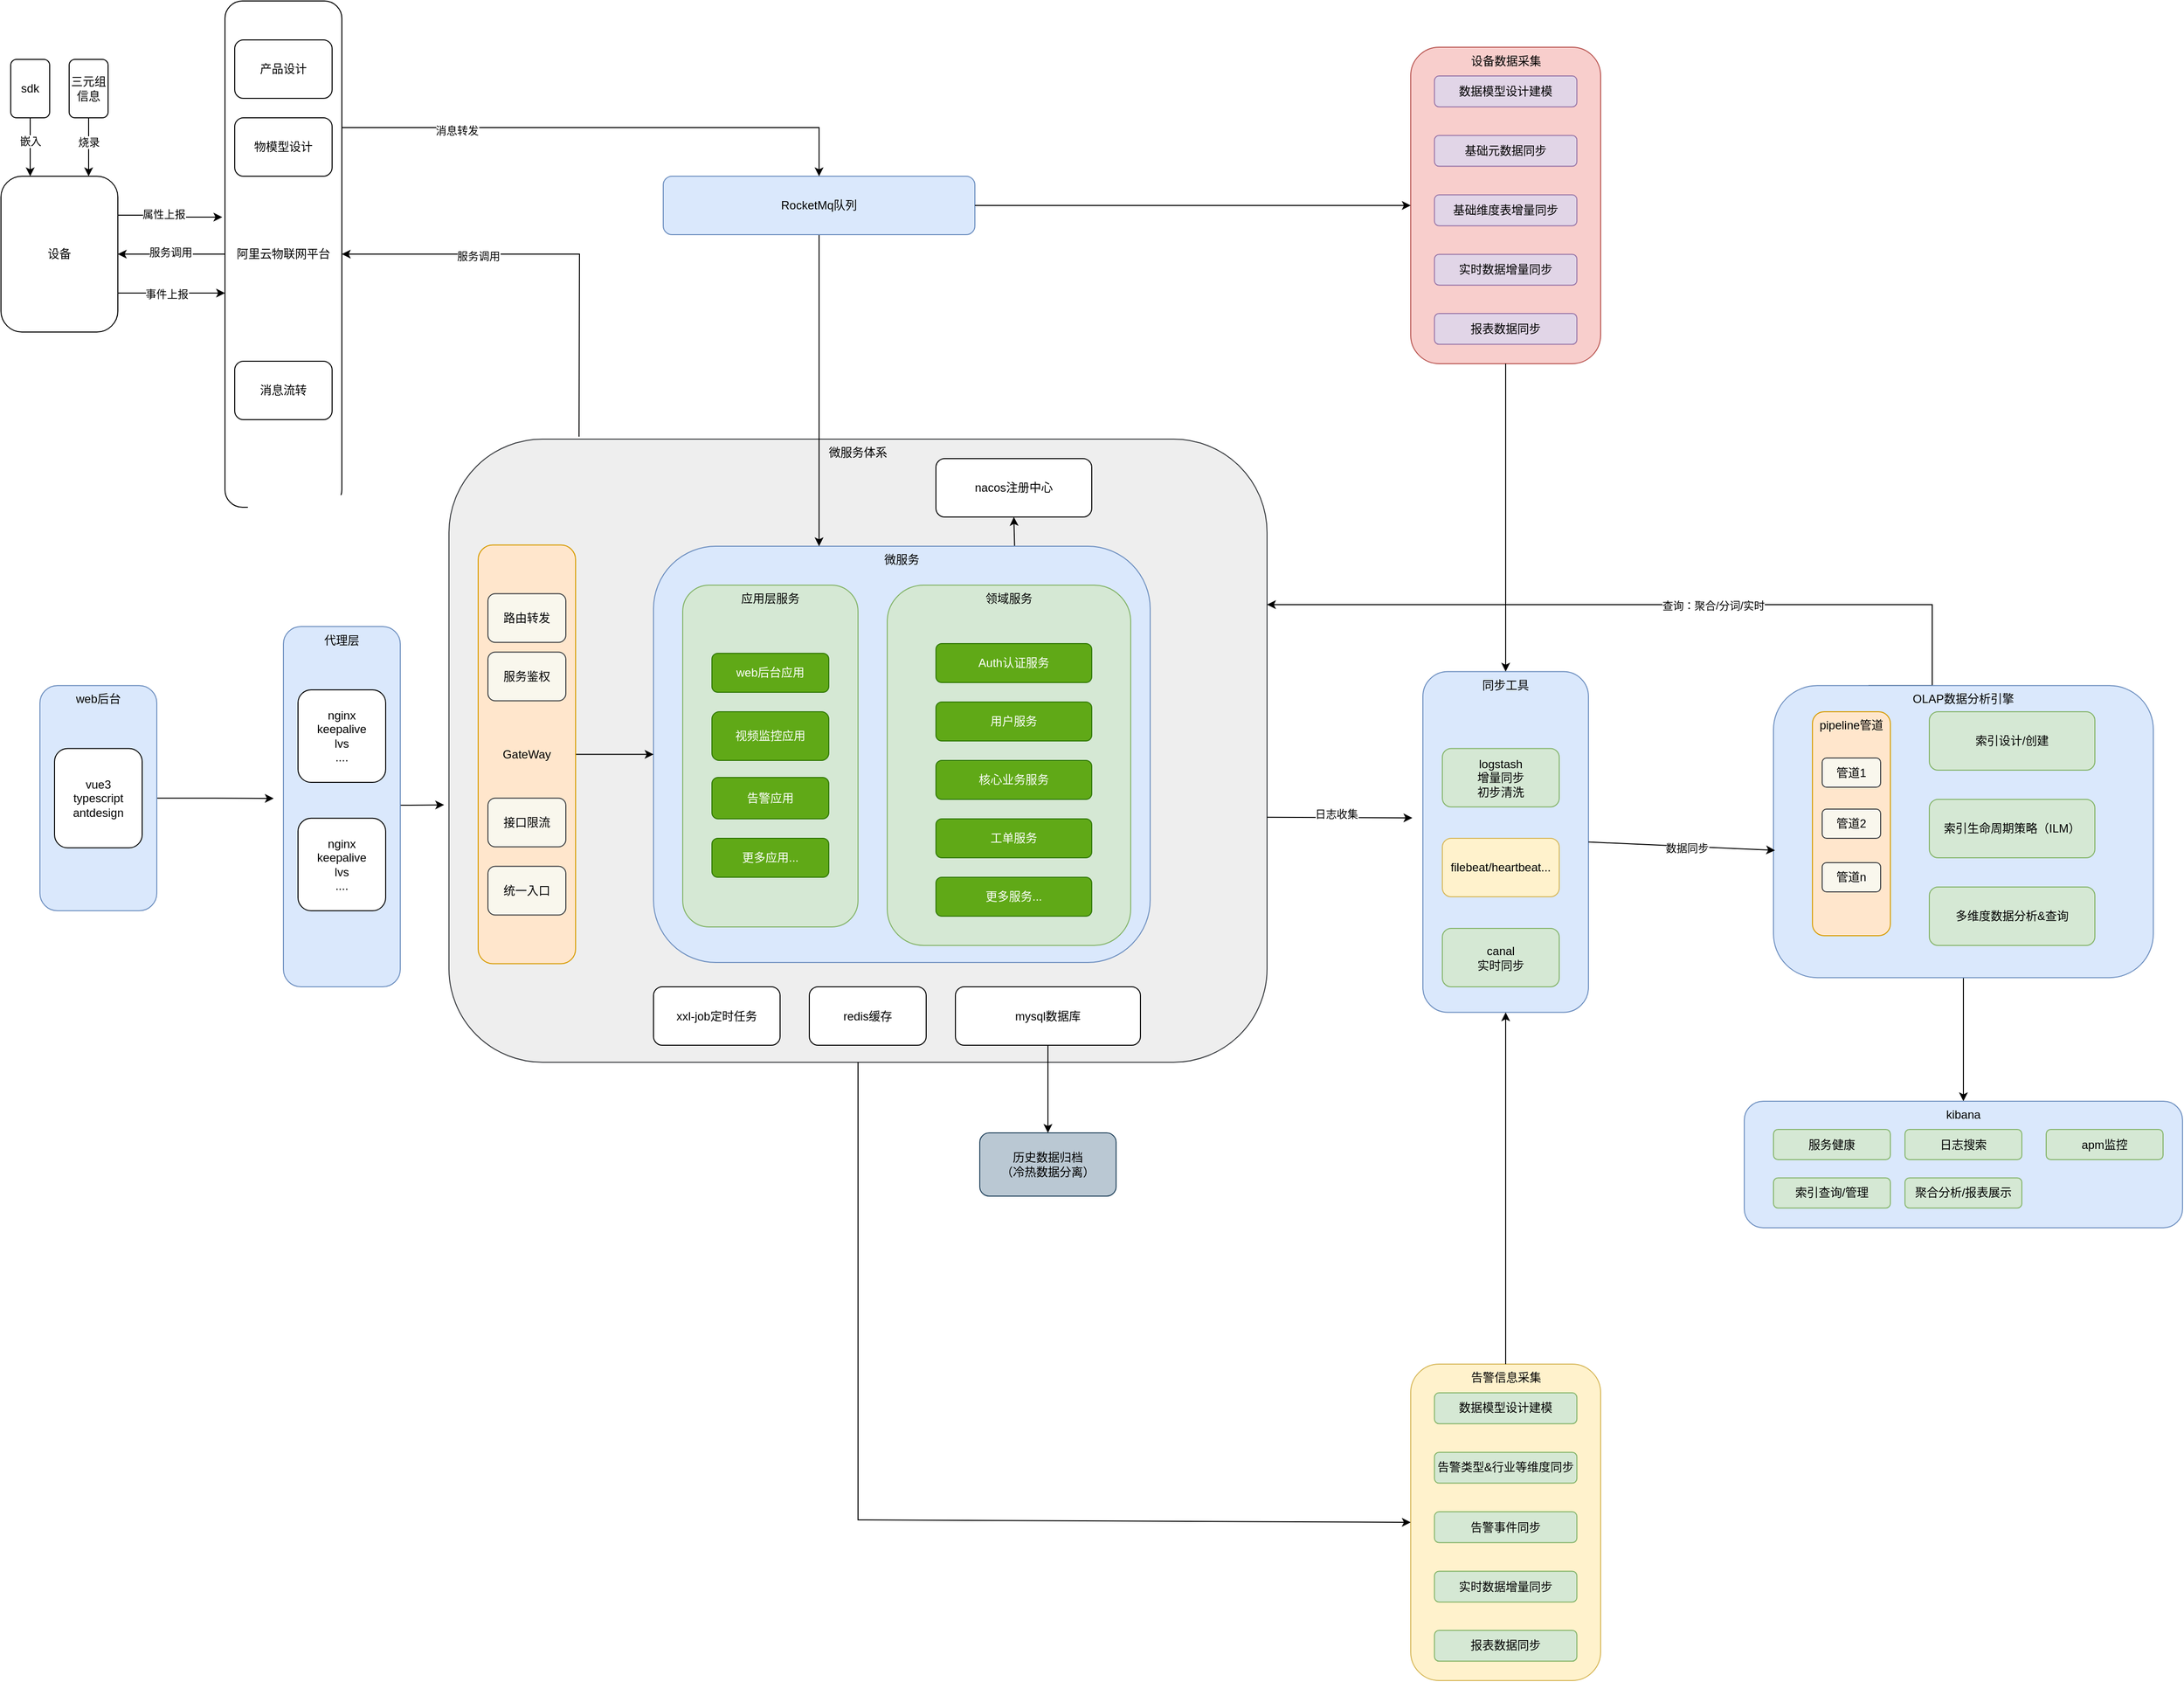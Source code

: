 <mxfile version="21.6.8" type="github">
  <diagram name="Page-1" id="c7558073-3199-34d8-9f00-42111426c3f3">
    <mxGraphModel dx="1695" dy="1152" grid="1" gridSize="10" guides="1" tooltips="1" connect="1" arrows="1" fold="1" page="1" pageScale="1" pageWidth="3300" pageHeight="4681" background="none" math="0" shadow="0">
      <root>
        <mxCell id="0" />
        <mxCell id="1" parent="0" />
        <mxCell id="nIkuu3i8_g6gluYLM6Xp-17" value="微服务体系" style="rounded=1;whiteSpace=wrap;html=1;verticalAlign=top;strokeColor=#36393d;fillColor=#eeeeee;" parent="1" vertex="1">
          <mxGeometry x="570" y="590" width="840" height="640" as="geometry" />
        </mxCell>
        <mxCell id="nIkuu3i8_g6gluYLM6Xp-61" style="edgeStyle=orthogonalEdgeStyle;rounded=0;orthogonalLoop=1;jettySize=auto;html=1;exitX=0.727;exitY=-0.001;exitDx=0;exitDy=0;entryX=0.5;entryY=1;entryDx=0;entryDy=0;exitPerimeter=0;" parent="1" source="nIkuu3i8_g6gluYLM6Xp-26" target="nIkuu3i8_g6gluYLM6Xp-41" edge="1">
          <mxGeometry relative="1" as="geometry" />
        </mxCell>
        <mxCell id="nIkuu3i8_g6gluYLM6Xp-26" value="微服务" style="rounded=1;whiteSpace=wrap;html=1;verticalAlign=top;fillColor=#dae8fc;strokeColor=#6c8ebf;" parent="1" vertex="1">
          <mxGeometry x="780" y="700" width="510" height="427.5" as="geometry" />
        </mxCell>
        <mxCell id="nIkuu3i8_g6gluYLM6Xp-48" value="应用层服务" style="rounded=1;whiteSpace=wrap;html=1;verticalAlign=top;fillColor=#d5e8d4;strokeColor=#82b366;" parent="1" vertex="1">
          <mxGeometry x="810" y="740" width="180" height="351" as="geometry" />
        </mxCell>
        <mxCell id="nIkuu3i8_g6gluYLM6Xp-7" value="" style="group" parent="1" vertex="1" connectable="0">
          <mxGeometry x="110" y="200" width="120" height="280" as="geometry" />
        </mxCell>
        <mxCell id="vdXKAvh1aOVkFz7ZYXt5-96" value="设备" style="rounded=1;whiteSpace=wrap;html=1;movable=1;resizable=1;rotatable=1;deletable=1;editable=1;locked=0;connectable=1;arcSize=18;" parent="nIkuu3i8_g6gluYLM6Xp-7" vertex="1">
          <mxGeometry y="120" width="120" height="160" as="geometry" />
        </mxCell>
        <mxCell id="nIkuu3i8_g6gluYLM6Xp-3" style="edgeStyle=orthogonalEdgeStyle;rounded=0;orthogonalLoop=1;jettySize=auto;html=1;entryX=0.25;entryY=0;entryDx=0;entryDy=0;movable=1;resizable=1;rotatable=1;deletable=1;editable=1;locked=0;connectable=1;" parent="nIkuu3i8_g6gluYLM6Xp-7" source="2Zfbnfu7nBUBt8mCRP6m-1" target="vdXKAvh1aOVkFz7ZYXt5-96" edge="1">
          <mxGeometry relative="1" as="geometry" />
        </mxCell>
        <mxCell id="nIkuu3i8_g6gluYLM6Xp-5" value="嵌入" style="edgeLabel;html=1;align=center;verticalAlign=middle;resizable=1;points=[];movable=1;rotatable=1;deletable=1;editable=1;locked=0;connectable=1;" parent="nIkuu3i8_g6gluYLM6Xp-3" vertex="1" connectable="0">
          <mxGeometry x="-0.207" relative="1" as="geometry">
            <mxPoint as="offset" />
          </mxGeometry>
        </mxCell>
        <mxCell id="2Zfbnfu7nBUBt8mCRP6m-1" value="sdk" style="rounded=1;whiteSpace=wrap;html=1;movable=1;resizable=1;rotatable=1;deletable=1;editable=1;locked=0;connectable=1;" parent="nIkuu3i8_g6gluYLM6Xp-7" vertex="1">
          <mxGeometry x="10" width="40" height="60" as="geometry" />
        </mxCell>
        <mxCell id="nIkuu3i8_g6gluYLM6Xp-4" style="edgeStyle=orthogonalEdgeStyle;rounded=0;orthogonalLoop=1;jettySize=auto;html=1;entryX=0.75;entryY=0;entryDx=0;entryDy=0;movable=1;resizable=1;rotatable=1;deletable=1;editable=1;locked=0;connectable=1;" parent="nIkuu3i8_g6gluYLM6Xp-7" source="nIkuu3i8_g6gluYLM6Xp-1" target="vdXKAvh1aOVkFz7ZYXt5-96" edge="1">
          <mxGeometry relative="1" as="geometry" />
        </mxCell>
        <mxCell id="nIkuu3i8_g6gluYLM6Xp-6" value="烧录" style="edgeLabel;html=1;align=center;verticalAlign=middle;resizable=1;points=[];movable=1;rotatable=1;deletable=1;editable=1;locked=0;connectable=1;" parent="nIkuu3i8_g6gluYLM6Xp-4" vertex="1" connectable="0">
          <mxGeometry x="-0.173" relative="1" as="geometry">
            <mxPoint as="offset" />
          </mxGeometry>
        </mxCell>
        <mxCell id="nIkuu3i8_g6gluYLM6Xp-1" value="三元组信息" style="rounded=1;whiteSpace=wrap;html=1;movable=1;resizable=1;rotatable=1;deletable=1;editable=1;locked=0;connectable=1;" parent="nIkuu3i8_g6gluYLM6Xp-7" vertex="1">
          <mxGeometry x="70" width="40" height="60" as="geometry" />
        </mxCell>
        <mxCell id="nIkuu3i8_g6gluYLM6Xp-18" value="" style="group" parent="1" vertex="1" connectable="0">
          <mxGeometry x="340" y="140" width="120" height="520" as="geometry" />
        </mxCell>
        <mxCell id="4FwgO40YUNbc2sKR7NgQ-1" value="阿里云物联网平台" style="rounded=1;whiteSpace=wrap;html=1;" parent="nIkuu3i8_g6gluYLM6Xp-18" vertex="1">
          <mxGeometry width="120" height="520" as="geometry" />
        </mxCell>
        <mxCell id="nIkuu3i8_g6gluYLM6Xp-8" value="产品设计" style="rounded=1;whiteSpace=wrap;html=1;" parent="nIkuu3i8_g6gluYLM6Xp-18" vertex="1">
          <mxGeometry x="10" y="40" width="100" height="60" as="geometry" />
        </mxCell>
        <mxCell id="nIkuu3i8_g6gluYLM6Xp-9" value="物模型设计" style="rounded=1;whiteSpace=wrap;html=1;" parent="nIkuu3i8_g6gluYLM6Xp-18" vertex="1">
          <mxGeometry x="10" y="120" width="100" height="60" as="geometry" />
        </mxCell>
        <mxCell id="nIkuu3i8_g6gluYLM6Xp-10" value="消息流转" style="rounded=1;whiteSpace=wrap;html=1;" parent="nIkuu3i8_g6gluYLM6Xp-18" vertex="1">
          <mxGeometry x="10" y="370" width="100" height="60" as="geometry" />
        </mxCell>
        <mxCell id="nIkuu3i8_g6gluYLM6Xp-64" style="edgeStyle=orthogonalEdgeStyle;rounded=0;orthogonalLoop=1;jettySize=auto;html=1;entryX=-0.006;entryY=0.587;entryDx=0;entryDy=0;entryPerimeter=0;" parent="1" source="nIkuu3i8_g6gluYLM6Xp-25" target="nIkuu3i8_g6gluYLM6Xp-17" edge="1">
          <mxGeometry relative="1" as="geometry">
            <Array as="points">
              <mxPoint x="530" y="966" />
              <mxPoint x="530" y="966" />
            </Array>
          </mxGeometry>
        </mxCell>
        <mxCell id="nIkuu3i8_g6gluYLM6Xp-25" value="代理层" style="rounded=1;whiteSpace=wrap;html=1;fillColor=#dae8fc;strokeColor=#6c8ebf;verticalAlign=top;" parent="1" vertex="1">
          <mxGeometry x="400" y="782.5" width="120" height="370" as="geometry" />
        </mxCell>
        <mxCell id="nIkuu3i8_g6gluYLM6Xp-60" style="edgeStyle=orthogonalEdgeStyle;rounded=0;orthogonalLoop=1;jettySize=auto;html=1;" parent="1" source="nIkuu3i8_g6gluYLM6Xp-34" edge="1">
          <mxGeometry relative="1" as="geometry">
            <mxPoint x="950" y="700" as="targetPoint" />
          </mxGeometry>
        </mxCell>
        <mxCell id="nIkuu3i8_g6gluYLM6Xp-34" value="RocketMq队列" style="rounded=1;whiteSpace=wrap;html=1;fillColor=#dae8fc;strokeColor=#6c8ebf;points=[[0,0,0,0,0],[0,0.25,0,0,0],[0,0.5,0,0,0],[0,0.75,0,0,0],[0,1,0,0,0],[0.25,0,0,0,0],[0.25,1,0,0,0],[0.5,0,0,0,0],[0.5,1,0,0,0],[0.75,0,0,0,0],[0.75,1,0,0,0],[1,0,0,0,0],[1,0.25,0,0,0],[1,0.5,0,0,0],[1,0.75,0,0,0],[1,1,0,0,0]];" parent="1" vertex="1">
          <mxGeometry x="790" y="320" width="320" height="60" as="geometry" />
        </mxCell>
        <mxCell id="nIkuu3i8_g6gluYLM6Xp-35" value="redis缓存" style="rounded=1;whiteSpace=wrap;html=1;" parent="1" vertex="1">
          <mxGeometry x="940" y="1152.5" width="120" height="60" as="geometry" />
        </mxCell>
        <mxCell id="nIkuu3i8_g6gluYLM6Xp-36" value="mysql数据库" style="rounded=1;whiteSpace=wrap;html=1;" parent="1" vertex="1">
          <mxGeometry x="1090" y="1152.5" width="190" height="60" as="geometry" />
        </mxCell>
        <mxCell id="nIkuu3i8_g6gluYLM6Xp-38" style="edgeStyle=orthogonalEdgeStyle;rounded=0;orthogonalLoop=1;jettySize=auto;html=1;exitX=1;exitY=0.75;exitDx=0;exitDy=0;" parent="1" source="vdXKAvh1aOVkFz7ZYXt5-96" edge="1">
          <mxGeometry relative="1" as="geometry">
            <mxPoint x="340" y="440" as="targetPoint" />
          </mxGeometry>
        </mxCell>
        <mxCell id="nIkuu3i8_g6gluYLM6Xp-39" value="事件上报" style="edgeLabel;html=1;align=center;verticalAlign=middle;resizable=0;points=[];" parent="nIkuu3i8_g6gluYLM6Xp-38" vertex="1" connectable="0">
          <mxGeometry x="0.149" relative="1" as="geometry">
            <mxPoint x="-13" as="offset" />
          </mxGeometry>
        </mxCell>
        <mxCell id="nIkuu3i8_g6gluYLM6Xp-40" value="xxl-job定时任务" style="rounded=1;whiteSpace=wrap;html=1;" parent="1" vertex="1">
          <mxGeometry x="780" y="1152.5" width="130" height="60" as="geometry" />
        </mxCell>
        <mxCell id="nIkuu3i8_g6gluYLM6Xp-41" value="nacos注册中心" style="rounded=1;whiteSpace=wrap;html=1;" parent="1" vertex="1">
          <mxGeometry x="1070" y="610" width="160" height="60" as="geometry" />
        </mxCell>
        <mxCell id="nIkuu3i8_g6gluYLM6Xp-42" value="web后台应用" style="rounded=1;whiteSpace=wrap;html=1;fillColor=#60a917;fontColor=#ffffff;strokeColor=#2D7600;" parent="1" vertex="1">
          <mxGeometry x="840" y="810" width="120" height="40" as="geometry" />
        </mxCell>
        <mxCell id="nIkuu3i8_g6gluYLM6Xp-43" value="视频监控应用" style="rounded=1;whiteSpace=wrap;html=1;fillColor=#60a917;fontColor=#ffffff;strokeColor=#2D7600;" parent="1" vertex="1">
          <mxGeometry x="840" y="870" width="120" height="50" as="geometry" />
        </mxCell>
        <mxCell id="nIkuu3i8_g6gluYLM6Xp-44" value="告警应用" style="rounded=1;whiteSpace=wrap;html=1;fillColor=#60a917;fontColor=#ffffff;strokeColor=#2D7600;" parent="1" vertex="1">
          <mxGeometry x="840" y="937.5" width="120" height="42.5" as="geometry" />
        </mxCell>
        <mxCell id="nIkuu3i8_g6gluYLM6Xp-45" value="更多应用..." style="rounded=1;whiteSpace=wrap;html=1;fillColor=#60a917;fontColor=#ffffff;strokeColor=#2D7600;" parent="1" vertex="1">
          <mxGeometry x="840" y="1000" width="120" height="40" as="geometry" />
        </mxCell>
        <mxCell id="nIkuu3i8_g6gluYLM6Xp-51" style="edgeStyle=orthogonalEdgeStyle;rounded=0;orthogonalLoop=1;jettySize=auto;html=1;" parent="1" source="nIkuu3i8_g6gluYLM6Xp-19" target="nIkuu3i8_g6gluYLM6Xp-26" edge="1">
          <mxGeometry relative="1" as="geometry" />
        </mxCell>
        <mxCell id="nIkuu3i8_g6gluYLM6Xp-52" value="" style="group" parent="1" vertex="1" connectable="0">
          <mxGeometry x="600" y="698.75" width="100" height="430" as="geometry" />
        </mxCell>
        <mxCell id="nIkuu3i8_g6gluYLM6Xp-19" value="GateWay" style="rounded=1;whiteSpace=wrap;html=1;fillColor=#ffe6cc;strokeColor=#d79b00;" parent="nIkuu3i8_g6gluYLM6Xp-52" vertex="1">
          <mxGeometry width="100" height="430" as="geometry" />
        </mxCell>
        <mxCell id="nIkuu3i8_g6gluYLM6Xp-20" value="路由转发" style="rounded=1;whiteSpace=wrap;html=1;fillColor=#f9f7ed;strokeColor=#36393d;" parent="nIkuu3i8_g6gluYLM6Xp-52" vertex="1">
          <mxGeometry x="10" y="50" width="80" height="50" as="geometry" />
        </mxCell>
        <mxCell id="nIkuu3i8_g6gluYLM6Xp-21" value="服务鉴权" style="rounded=1;whiteSpace=wrap;html=1;fillColor=#f9f7ed;strokeColor=#36393d;" parent="nIkuu3i8_g6gluYLM6Xp-52" vertex="1">
          <mxGeometry x="10" y="110" width="80" height="50" as="geometry" />
        </mxCell>
        <mxCell id="nIkuu3i8_g6gluYLM6Xp-22" value="接口限流" style="rounded=1;whiteSpace=wrap;html=1;fillColor=#f9f7ed;strokeColor=#36393d;" parent="nIkuu3i8_g6gluYLM6Xp-52" vertex="1">
          <mxGeometry x="10" y="260" width="80" height="50" as="geometry" />
        </mxCell>
        <mxCell id="nIkuu3i8_g6gluYLM6Xp-23" value="统一入口" style="rounded=1;whiteSpace=wrap;html=1;fillColor=#f9f7ed;strokeColor=#36393d;" parent="nIkuu3i8_g6gluYLM6Xp-52" vertex="1">
          <mxGeometry x="10" y="330" width="80" height="50" as="geometry" />
        </mxCell>
        <mxCell id="nIkuu3i8_g6gluYLM6Xp-53" value="" style="group" parent="1" vertex="1" connectable="0">
          <mxGeometry x="1020" y="740" width="250" height="370" as="geometry" />
        </mxCell>
        <mxCell id="nIkuu3i8_g6gluYLM6Xp-46" value="领域服务" style="rounded=1;whiteSpace=wrap;html=1;verticalAlign=top;fillColor=#d5e8d4;strokeColor=#82b366;" parent="nIkuu3i8_g6gluYLM6Xp-53" vertex="1">
          <mxGeometry width="250" height="370" as="geometry" />
        </mxCell>
        <mxCell id="nIkuu3i8_g6gluYLM6Xp-27" value="Auth认证服务" style="rounded=1;whiteSpace=wrap;html=1;fillColor=#60a917;fontColor=#ffffff;strokeColor=#2D7600;" parent="nIkuu3i8_g6gluYLM6Xp-53" vertex="1">
          <mxGeometry x="50" y="60" width="160" height="40" as="geometry" />
        </mxCell>
        <mxCell id="nIkuu3i8_g6gluYLM6Xp-28" value="用户服务" style="rounded=1;whiteSpace=wrap;html=1;fillColor=#60a917;fontColor=#ffffff;strokeColor=#2D7600;" parent="nIkuu3i8_g6gluYLM6Xp-53" vertex="1">
          <mxGeometry x="50" y="120" width="160" height="40" as="geometry" />
        </mxCell>
        <mxCell id="nIkuu3i8_g6gluYLM6Xp-29" value="核心业务服务" style="rounded=1;whiteSpace=wrap;html=1;fillColor=#60a917;fontColor=#ffffff;strokeColor=#2D7600;" parent="nIkuu3i8_g6gluYLM6Xp-53" vertex="1">
          <mxGeometry x="50" y="180" width="160" height="40" as="geometry" />
        </mxCell>
        <mxCell id="nIkuu3i8_g6gluYLM6Xp-30" value="工单服务" style="rounded=1;whiteSpace=wrap;html=1;fillColor=#60a917;fontColor=#ffffff;strokeColor=#2D7600;" parent="nIkuu3i8_g6gluYLM6Xp-53" vertex="1">
          <mxGeometry x="50" y="240" width="160" height="40" as="geometry" />
        </mxCell>
        <mxCell id="nIkuu3i8_g6gluYLM6Xp-33" value="更多服务..." style="rounded=1;whiteSpace=wrap;html=1;fillColor=#60a917;fontColor=#ffffff;strokeColor=#2D7600;" parent="nIkuu3i8_g6gluYLM6Xp-53" vertex="1">
          <mxGeometry x="50" y="300" width="160" height="40" as="geometry" />
        </mxCell>
        <mxCell id="nIkuu3i8_g6gluYLM6Xp-31" style="edgeStyle=orthogonalEdgeStyle;rounded=0;orthogonalLoop=1;jettySize=auto;html=1;exitX=0.5;exitY=1;exitDx=0;exitDy=0;" parent="nIkuu3i8_g6gluYLM6Xp-53" source="nIkuu3i8_g6gluYLM6Xp-30" target="nIkuu3i8_g6gluYLM6Xp-30" edge="1">
          <mxGeometry relative="1" as="geometry" />
        </mxCell>
        <mxCell id="nIkuu3i8_g6gluYLM6Xp-54" style="edgeStyle=orthogonalEdgeStyle;rounded=0;orthogonalLoop=1;jettySize=auto;html=1;exitX=1;exitY=0.25;exitDx=0;exitDy=0;entryX=-0.023;entryY=0.427;entryDx=0;entryDy=0;entryPerimeter=0;" parent="1" source="vdXKAvh1aOVkFz7ZYXt5-96" target="4FwgO40YUNbc2sKR7NgQ-1" edge="1">
          <mxGeometry relative="1" as="geometry" />
        </mxCell>
        <mxCell id="nIkuu3i8_g6gluYLM6Xp-55" value="属性上报" style="edgeLabel;html=1;align=center;verticalAlign=middle;resizable=0;points=[];" parent="nIkuu3i8_g6gluYLM6Xp-54" vertex="1" connectable="0">
          <mxGeometry x="-0.146" y="1" relative="1" as="geometry">
            <mxPoint as="offset" />
          </mxGeometry>
        </mxCell>
        <mxCell id="nIkuu3i8_g6gluYLM6Xp-56" style="edgeStyle=orthogonalEdgeStyle;rounded=0;orthogonalLoop=1;jettySize=auto;html=1;entryX=1;entryY=0.5;entryDx=0;entryDy=0;" parent="1" source="4FwgO40YUNbc2sKR7NgQ-1" target="vdXKAvh1aOVkFz7ZYXt5-96" edge="1">
          <mxGeometry relative="1" as="geometry">
            <mxPoint x="240" y="400" as="targetPoint" />
          </mxGeometry>
        </mxCell>
        <mxCell id="nIkuu3i8_g6gluYLM6Xp-57" value="服务调用" style="edgeLabel;html=1;align=center;verticalAlign=middle;resizable=0;points=[];" parent="nIkuu3i8_g6gluYLM6Xp-56" vertex="1" connectable="0">
          <mxGeometry x="0.022" y="-1" relative="1" as="geometry">
            <mxPoint y="-1" as="offset" />
          </mxGeometry>
        </mxCell>
        <mxCell id="nIkuu3i8_g6gluYLM6Xp-58" style="edgeStyle=orthogonalEdgeStyle;rounded=0;orthogonalLoop=1;jettySize=auto;html=1;exitX=1;exitY=0.5;exitDx=0;exitDy=0;entryX=0.5;entryY=0;entryDx=0;entryDy=0;" parent="1" source="4FwgO40YUNbc2sKR7NgQ-1" target="nIkuu3i8_g6gluYLM6Xp-34" edge="1">
          <mxGeometry relative="1" as="geometry">
            <Array as="points">
              <mxPoint x="460" y="270" />
              <mxPoint x="950" y="270" />
            </Array>
          </mxGeometry>
        </mxCell>
        <mxCell id="nIkuu3i8_g6gluYLM6Xp-59" value="消息转发" style="edgeLabel;html=1;align=center;verticalAlign=middle;resizable=0;points=[];" parent="nIkuu3i8_g6gluYLM6Xp-58" vertex="1" connectable="0">
          <mxGeometry x="-0.259" y="-3" relative="1" as="geometry">
            <mxPoint as="offset" />
          </mxGeometry>
        </mxCell>
        <mxCell id="nIkuu3i8_g6gluYLM6Xp-63" style="edgeStyle=orthogonalEdgeStyle;rounded=0;orthogonalLoop=1;jettySize=auto;html=1;" parent="1" source="nIkuu3i8_g6gluYLM6Xp-62" edge="1">
          <mxGeometry relative="1" as="geometry">
            <mxPoint x="390" y="959" as="targetPoint" />
          </mxGeometry>
        </mxCell>
        <mxCell id="nIkuu3i8_g6gluYLM6Xp-62" value="web后台" style="rounded=1;whiteSpace=wrap;html=1;verticalAlign=top;fillColor=#dae8fc;strokeColor=#6c8ebf;" parent="1" vertex="1">
          <mxGeometry x="150" y="843.13" width="120" height="231.25" as="geometry" />
        </mxCell>
        <mxCell id="nIkuu3i8_g6gluYLM6Xp-66" value="nginx&lt;br&gt;keepalive&lt;br&gt;lvs&lt;br&gt;...." style="rounded=1;whiteSpace=wrap;html=1;" parent="1" vertex="1">
          <mxGeometry x="415" y="847.5" width="90" height="95" as="geometry" />
        </mxCell>
        <mxCell id="nIkuu3i8_g6gluYLM6Xp-84" style="edgeStyle=orthogonalEdgeStyle;rounded=0;orthogonalLoop=1;jettySize=auto;html=1;" parent="1" source="nIkuu3i8_g6gluYLM6Xp-67" target="nIkuu3i8_g6gluYLM6Xp-83" edge="1">
          <mxGeometry relative="1" as="geometry">
            <Array as="points">
              <mxPoint x="2125" y="1150" />
              <mxPoint x="2125" y="1150" />
            </Array>
          </mxGeometry>
        </mxCell>
        <mxCell id="nIkuu3i8_g6gluYLM6Xp-102" style="edgeStyle=orthogonalEdgeStyle;rounded=0;orthogonalLoop=1;jettySize=auto;html=1;exitX=0.25;exitY=0;exitDx=0;exitDy=0;" parent="1" source="nIkuu3i8_g6gluYLM6Xp-67" target="nIkuu3i8_g6gluYLM6Xp-17" edge="1">
          <mxGeometry relative="1" as="geometry">
            <Array as="points">
              <mxPoint x="2093" y="760" />
            </Array>
          </mxGeometry>
        </mxCell>
        <mxCell id="nIkuu3i8_g6gluYLM6Xp-103" value="查询：聚合/分词/实时" style="edgeLabel;html=1;align=center;verticalAlign=middle;resizable=0;points=[];" parent="nIkuu3i8_g6gluYLM6Xp-102" vertex="1" connectable="0">
          <mxGeometry x="-0.102" y="1" relative="1" as="geometry">
            <mxPoint as="offset" />
          </mxGeometry>
        </mxCell>
        <mxCell id="nIkuu3i8_g6gluYLM6Xp-67" value="OLAP数据分析引擎" style="rounded=1;whiteSpace=wrap;html=1;verticalAlign=top;fillColor=#dae8fc;strokeColor=#6c8ebf;" parent="1" vertex="1">
          <mxGeometry x="1930" y="843.13" width="390" height="300" as="geometry" />
        </mxCell>
        <mxCell id="nIkuu3i8_g6gluYLM6Xp-68" value="同步工具" style="rounded=1;whiteSpace=wrap;html=1;verticalAlign=top;fillColor=#dae8fc;strokeColor=#6c8ebf;" parent="1" vertex="1">
          <mxGeometry x="1570" y="828.75" width="170" height="350" as="geometry" />
        </mxCell>
        <mxCell id="nIkuu3i8_g6gluYLM6Xp-69" value="logstash&lt;br&gt;增量同步&lt;br&gt;初步清洗" style="rounded=1;whiteSpace=wrap;html=1;fillColor=#d5e8d4;strokeColor=#82b366;" parent="1" vertex="1">
          <mxGeometry x="1590" y="907.75" width="120" height="60" as="geometry" />
        </mxCell>
        <mxCell id="nIkuu3i8_g6gluYLM6Xp-70" value="canal&lt;br&gt;实时同步" style="rounded=1;whiteSpace=wrap;html=1;fillColor=#d5e8d4;strokeColor=#82b366;" parent="1" vertex="1">
          <mxGeometry x="1590" y="1092.5" width="120" height="60" as="geometry" />
        </mxCell>
        <mxCell id="nIkuu3i8_g6gluYLM6Xp-71" value="filebeat/heartbeat..." style="rounded=1;whiteSpace=wrap;html=1;fillColor=#fff2cc;strokeColor=#d6b656;" parent="1" vertex="1">
          <mxGeometry x="1590" y="1000" width="120" height="60" as="geometry" />
        </mxCell>
        <mxCell id="nIkuu3i8_g6gluYLM6Xp-72" value="" style="endArrow=classic;html=1;rounded=0;exitX=1.001;exitY=0.227;exitDx=0;exitDy=0;exitPerimeter=0;" parent="1" edge="1">
          <mxGeometry width="50" height="50" relative="1" as="geometry">
            <mxPoint x="1410.0" y="978.33" as="sourcePoint" />
            <mxPoint x="1559.16" y="979.05" as="targetPoint" />
          </mxGeometry>
        </mxCell>
        <mxCell id="nIkuu3i8_g6gluYLM6Xp-73" value="日志收集" style="edgeLabel;html=1;align=center;verticalAlign=middle;resizable=0;points=[];" parent="nIkuu3i8_g6gluYLM6Xp-72" vertex="1" connectable="0">
          <mxGeometry x="-0.052" y="4" relative="1" as="geometry">
            <mxPoint as="offset" />
          </mxGeometry>
        </mxCell>
        <mxCell id="nIkuu3i8_g6gluYLM6Xp-76" value="索引设计/创建" style="rounded=1;whiteSpace=wrap;html=1;fillColor=#d5e8d4;strokeColor=#82b366;" parent="1" vertex="1">
          <mxGeometry x="2090" y="870" width="170" height="60" as="geometry" />
        </mxCell>
        <mxCell id="nIkuu3i8_g6gluYLM6Xp-77" value="索引生命周期策略（ILM）" style="rounded=1;whiteSpace=wrap;html=1;fillColor=#d5e8d4;strokeColor=#82b366;" parent="1" vertex="1">
          <mxGeometry x="2090" y="960" width="170" height="60" as="geometry" />
        </mxCell>
        <mxCell id="nIkuu3i8_g6gluYLM6Xp-78" value="" style="endArrow=classic;html=1;rounded=0;exitX=1;exitY=0.5;exitDx=0;exitDy=0;entryX=0.004;entryY=0.564;entryDx=0;entryDy=0;entryPerimeter=0;" parent="1" source="nIkuu3i8_g6gluYLM6Xp-68" target="nIkuu3i8_g6gluYLM6Xp-67" edge="1">
          <mxGeometry width="50" height="50" relative="1" as="geometry">
            <mxPoint x="1820" y="1050" as="sourcePoint" />
            <mxPoint x="1870" y="1000" as="targetPoint" />
          </mxGeometry>
        </mxCell>
        <mxCell id="nIkuu3i8_g6gluYLM6Xp-79" value="数据同步" style="edgeLabel;html=1;align=center;verticalAlign=middle;resizable=0;points=[];" parent="nIkuu3i8_g6gluYLM6Xp-78" vertex="1" connectable="0">
          <mxGeometry x="0.048" y="-2" relative="1" as="geometry">
            <mxPoint as="offset" />
          </mxGeometry>
        </mxCell>
        <mxCell id="nIkuu3i8_g6gluYLM6Xp-104" value="" style="group" parent="1" vertex="1" connectable="0">
          <mxGeometry x="1557.5" y="187.5" width="195" height="325" as="geometry" />
        </mxCell>
        <mxCell id="nIkuu3i8_g6gluYLM6Xp-80" value="设备数据采集" style="rounded=1;whiteSpace=wrap;html=1;verticalAlign=top;fillColor=#f8cecc;strokeColor=#b85450;" parent="nIkuu3i8_g6gluYLM6Xp-104" vertex="1">
          <mxGeometry width="195" height="325" as="geometry" />
        </mxCell>
        <mxCell id="nIkuu3i8_g6gluYLM6Xp-85" value="基础维度表增量同步" style="rounded=1;whiteSpace=wrap;html=1;fillColor=#e1d5e7;strokeColor=#9673a6;" parent="nIkuu3i8_g6gluYLM6Xp-104" vertex="1">
          <mxGeometry x="24.375" y="151.667" width="146.25" height="31.707" as="geometry" />
        </mxCell>
        <mxCell id="nIkuu3i8_g6gluYLM6Xp-86" value="实时数据增量同步" style="rounded=1;whiteSpace=wrap;html=1;fillColor=#e1d5e7;strokeColor=#9673a6;" parent="nIkuu3i8_g6gluYLM6Xp-104" vertex="1">
          <mxGeometry x="24.375" y="212.727" width="146.25" height="31.707" as="geometry" />
        </mxCell>
        <mxCell id="nIkuu3i8_g6gluYLM6Xp-87" value="报表数据同步" style="rounded=1;whiteSpace=wrap;html=1;fillColor=#e1d5e7;strokeColor=#9673a6;" parent="nIkuu3i8_g6gluYLM6Xp-104" vertex="1">
          <mxGeometry x="24.375" y="273.476" width="146.25" height="31.707" as="geometry" />
        </mxCell>
        <mxCell id="nIkuu3i8_g6gluYLM6Xp-88" value="基础元数据同步" style="rounded=1;whiteSpace=wrap;html=1;fillColor=#e1d5e7;strokeColor=#9673a6;" parent="nIkuu3i8_g6gluYLM6Xp-104" vertex="1">
          <mxGeometry x="24.375" y="90.606" width="146.25" height="31.707" as="geometry" />
        </mxCell>
        <mxCell id="av6YXqfHK4GFkS8g92EC-15" value="数据模型设计建模" style="rounded=1;whiteSpace=wrap;html=1;fillColor=#e1d5e7;strokeColor=#9673a6;" vertex="1" parent="nIkuu3i8_g6gluYLM6Xp-104">
          <mxGeometry x="24.375" y="29.547" width="146.25" height="31.707" as="geometry" />
        </mxCell>
        <mxCell id="nIkuu3i8_g6gluYLM6Xp-105" value="" style="group" parent="1" vertex="1" connectable="0">
          <mxGeometry x="1970" y="870" width="80" height="230" as="geometry" />
        </mxCell>
        <mxCell id="nIkuu3i8_g6gluYLM6Xp-91" value="pipeline管道" style="rounded=1;whiteSpace=wrap;html=1;verticalAlign=top;fillColor=#ffe6cc;strokeColor=#d79b00;" parent="nIkuu3i8_g6gluYLM6Xp-105" vertex="1">
          <mxGeometry width="80" height="230" as="geometry" />
        </mxCell>
        <mxCell id="nIkuu3i8_g6gluYLM6Xp-92" value="管道1" style="rounded=1;whiteSpace=wrap;html=1;fillColor=#f9f7ed;strokeColor=#36393d;" parent="nIkuu3i8_g6gluYLM6Xp-105" vertex="1">
          <mxGeometry x="10" y="47.5" width="60" height="30" as="geometry" />
        </mxCell>
        <mxCell id="nIkuu3i8_g6gluYLM6Xp-93" value="管道2" style="rounded=1;whiteSpace=wrap;html=1;fillColor=#f9f7ed;strokeColor=#36393d;" parent="nIkuu3i8_g6gluYLM6Xp-105" vertex="1">
          <mxGeometry x="10" y="100" width="60" height="30" as="geometry" />
        </mxCell>
        <mxCell id="nIkuu3i8_g6gluYLM6Xp-94" value="管道n" style="rounded=1;whiteSpace=wrap;html=1;fillColor=#f9f7ed;strokeColor=#36393d;" parent="nIkuu3i8_g6gluYLM6Xp-105" vertex="1">
          <mxGeometry x="10" y="155" width="60" height="30" as="geometry" />
        </mxCell>
        <mxCell id="nIkuu3i8_g6gluYLM6Xp-106" value="" style="endArrow=classic;html=1;rounded=0;entryX=1;entryY=0.5;entryDx=0;entryDy=0;exitX=0.159;exitY=-0.004;exitDx=0;exitDy=0;exitPerimeter=0;" parent="1" source="nIkuu3i8_g6gluYLM6Xp-17" target="4FwgO40YUNbc2sKR7NgQ-1" edge="1">
          <mxGeometry width="50" height="50" relative="1" as="geometry">
            <mxPoint x="560" y="550" as="sourcePoint" />
            <mxPoint x="610" y="500" as="targetPoint" />
            <Array as="points">
              <mxPoint x="704" y="400" />
            </Array>
          </mxGeometry>
        </mxCell>
        <mxCell id="nIkuu3i8_g6gluYLM6Xp-107" value="服务调用" style="edgeLabel;html=1;align=center;verticalAlign=middle;resizable=0;points=[];" parent="nIkuu3i8_g6gluYLM6Xp-106" vertex="1" connectable="0">
          <mxGeometry x="0.353" y="2" relative="1" as="geometry">
            <mxPoint as="offset" />
          </mxGeometry>
        </mxCell>
        <mxCell id="nIkuu3i8_g6gluYLM6Xp-108" value="vue3&lt;br&gt;typescript&lt;br&gt;antdesign" style="rounded=1;whiteSpace=wrap;html=1;" parent="1" vertex="1">
          <mxGeometry x="165" y="907.75" width="90" height="102" as="geometry" />
        </mxCell>
        <mxCell id="nIkuu3i8_g6gluYLM6Xp-109" value="" style="group" parent="1" vertex="1" connectable="0">
          <mxGeometry x="1900" y="1270" width="450" height="130" as="geometry" />
        </mxCell>
        <mxCell id="nIkuu3i8_g6gluYLM6Xp-83" value="kibana" style="rounded=1;whiteSpace=wrap;html=1;verticalAlign=top;fillColor=#dae8fc;strokeColor=#6c8ebf;" parent="nIkuu3i8_g6gluYLM6Xp-109" vertex="1">
          <mxGeometry width="450" height="130" as="geometry" />
        </mxCell>
        <mxCell id="nIkuu3i8_g6gluYLM6Xp-95" value="服务健康" style="rounded=1;whiteSpace=wrap;html=1;fillColor=#d5e8d4;strokeColor=#82b366;" parent="nIkuu3i8_g6gluYLM6Xp-109" vertex="1">
          <mxGeometry x="30" y="29" width="120" height="31" as="geometry" />
        </mxCell>
        <mxCell id="nIkuu3i8_g6gluYLM6Xp-96" value="日志搜索" style="rounded=1;whiteSpace=wrap;html=1;fillColor=#d5e8d4;strokeColor=#82b366;" parent="nIkuu3i8_g6gluYLM6Xp-109" vertex="1">
          <mxGeometry x="165" y="29" width="120" height="31" as="geometry" />
        </mxCell>
        <mxCell id="nIkuu3i8_g6gluYLM6Xp-97" value="apm监控" style="rounded=1;whiteSpace=wrap;html=1;fillColor=#d5e8d4;strokeColor=#82b366;" parent="nIkuu3i8_g6gluYLM6Xp-109" vertex="1">
          <mxGeometry x="310" y="29" width="120" height="31" as="geometry" />
        </mxCell>
        <mxCell id="nIkuu3i8_g6gluYLM6Xp-98" value="索引查询/管理" style="rounded=1;whiteSpace=wrap;html=1;fillColor=#d5e8d4;strokeColor=#82b366;" parent="nIkuu3i8_g6gluYLM6Xp-109" vertex="1">
          <mxGeometry x="30" y="78.75" width="120" height="31" as="geometry" />
        </mxCell>
        <mxCell id="nIkuu3i8_g6gluYLM6Xp-99" value="聚合分析/报表展示" style="rounded=1;whiteSpace=wrap;html=1;fillColor=#d5e8d4;strokeColor=#82b366;" parent="nIkuu3i8_g6gluYLM6Xp-109" vertex="1">
          <mxGeometry x="165" y="78.75" width="120" height="31" as="geometry" />
        </mxCell>
        <mxCell id="av6YXqfHK4GFkS8g92EC-17" value="历史数据归档&lt;br&gt;（冷热数据分离）" style="rounded=1;whiteSpace=wrap;html=1;fillColor=#bac8d3;strokeColor=#23445d;" vertex="1" parent="1">
          <mxGeometry x="1115" y="1302.5" width="140" height="65" as="geometry" />
        </mxCell>
        <mxCell id="av6YXqfHK4GFkS8g92EC-24" value="nginx&lt;br&gt;keepalive&lt;br&gt;lvs&lt;br&gt;...." style="rounded=1;whiteSpace=wrap;html=1;" vertex="1" parent="1">
          <mxGeometry x="415" y="979.38" width="90" height="95" as="geometry" />
        </mxCell>
        <mxCell id="av6YXqfHK4GFkS8g92EC-33" value="" style="endArrow=classic;html=1;rounded=0;exitX=1;exitY=0.5;exitDx=0;exitDy=0;exitPerimeter=0;entryX=0;entryY=0.5;entryDx=0;entryDy=0;" edge="1" parent="1" source="nIkuu3i8_g6gluYLM6Xp-34" target="nIkuu3i8_g6gluYLM6Xp-80">
          <mxGeometry width="50" height="50" relative="1" as="geometry">
            <mxPoint x="1130" y="380" as="sourcePoint" />
            <mxPoint x="1450" y="390" as="targetPoint" />
          </mxGeometry>
        </mxCell>
        <mxCell id="av6YXqfHK4GFkS8g92EC-34" value="" style="endArrow=classic;html=1;rounded=0;exitX=0.5;exitY=1;exitDx=0;exitDy=0;entryX=0.5;entryY=0;entryDx=0;entryDy=0;" edge="1" parent="1" source="nIkuu3i8_g6gluYLM6Xp-80" target="nIkuu3i8_g6gluYLM6Xp-68">
          <mxGeometry width="50" height="50" relative="1" as="geometry">
            <mxPoint x="1650" y="580" as="sourcePoint" />
            <mxPoint x="1700" y="530" as="targetPoint" />
          </mxGeometry>
        </mxCell>
        <mxCell id="av6YXqfHK4GFkS8g92EC-36" value="" style="group" vertex="1" connectable="0" parent="1">
          <mxGeometry x="1557.5" y="1540" width="195" height="325" as="geometry" />
        </mxCell>
        <mxCell id="av6YXqfHK4GFkS8g92EC-37" value="告警信息采集" style="rounded=1;whiteSpace=wrap;html=1;verticalAlign=top;fillColor=#fff2cc;strokeColor=#d6b656;" vertex="1" parent="av6YXqfHK4GFkS8g92EC-36">
          <mxGeometry width="195" height="325" as="geometry" />
        </mxCell>
        <mxCell id="av6YXqfHK4GFkS8g92EC-38" value="告警事件同步" style="rounded=1;whiteSpace=wrap;html=1;fillColor=#d5e8d4;strokeColor=#82b366;" vertex="1" parent="av6YXqfHK4GFkS8g92EC-36">
          <mxGeometry x="24.375" y="151.667" width="146.25" height="31.707" as="geometry" />
        </mxCell>
        <mxCell id="av6YXqfHK4GFkS8g92EC-39" value="实时数据增量同步" style="rounded=1;whiteSpace=wrap;html=1;fillColor=#d5e8d4;strokeColor=#82b366;" vertex="1" parent="av6YXqfHK4GFkS8g92EC-36">
          <mxGeometry x="24.375" y="212.727" width="146.25" height="31.707" as="geometry" />
        </mxCell>
        <mxCell id="av6YXqfHK4GFkS8g92EC-40" value="报表数据同步" style="rounded=1;whiteSpace=wrap;html=1;fillColor=#d5e8d4;strokeColor=#82b366;" vertex="1" parent="av6YXqfHK4GFkS8g92EC-36">
          <mxGeometry x="24.375" y="273.476" width="146.25" height="31.707" as="geometry" />
        </mxCell>
        <mxCell id="av6YXqfHK4GFkS8g92EC-41" value="告警类型&amp;amp;行业等维度同步" style="rounded=1;whiteSpace=wrap;html=1;fillColor=#d5e8d4;strokeColor=#82b366;" vertex="1" parent="av6YXqfHK4GFkS8g92EC-36">
          <mxGeometry x="24.375" y="90.606" width="146.25" height="31.707" as="geometry" />
        </mxCell>
        <mxCell id="av6YXqfHK4GFkS8g92EC-42" value="数据模型设计建模" style="rounded=1;whiteSpace=wrap;html=1;fillColor=#d5e8d4;strokeColor=#82b366;" vertex="1" parent="av6YXqfHK4GFkS8g92EC-36">
          <mxGeometry x="24.375" y="29.547" width="146.25" height="31.707" as="geometry" />
        </mxCell>
        <mxCell id="av6YXqfHK4GFkS8g92EC-45" value="" style="endArrow=classic;html=1;rounded=0;exitX=0.5;exitY=1;exitDx=0;exitDy=0;entryX=0;entryY=0.5;entryDx=0;entryDy=0;" edge="1" parent="1" source="nIkuu3i8_g6gluYLM6Xp-17" target="av6YXqfHK4GFkS8g92EC-37">
          <mxGeometry width="50" height="50" relative="1" as="geometry">
            <mxPoint x="1290" y="1490" as="sourcePoint" />
            <mxPoint x="1340" y="1440" as="targetPoint" />
            <Array as="points">
              <mxPoint x="990" y="1700" />
            </Array>
          </mxGeometry>
        </mxCell>
        <mxCell id="av6YXqfHK4GFkS8g92EC-46" value="" style="endArrow=classic;html=1;rounded=0;exitX=0.5;exitY=0;exitDx=0;exitDy=0;entryX=0.5;entryY=1;entryDx=0;entryDy=0;" edge="1" parent="1" source="av6YXqfHK4GFkS8g92EC-37" target="nIkuu3i8_g6gluYLM6Xp-68">
          <mxGeometry width="50" height="50" relative="1" as="geometry">
            <mxPoint x="1290" y="1410" as="sourcePoint" />
            <mxPoint x="1340" y="1360" as="targetPoint" />
          </mxGeometry>
        </mxCell>
        <mxCell id="av6YXqfHK4GFkS8g92EC-47" value="" style="endArrow=classic;html=1;rounded=0;exitX=0.5;exitY=1;exitDx=0;exitDy=0;entryX=0.5;entryY=0;entryDx=0;entryDy=0;" edge="1" parent="1" source="nIkuu3i8_g6gluYLM6Xp-36" target="av6YXqfHK4GFkS8g92EC-17">
          <mxGeometry width="50" height="50" relative="1" as="geometry">
            <mxPoint x="1420" y="1240" as="sourcePoint" />
            <mxPoint x="1470" y="1190" as="targetPoint" />
          </mxGeometry>
        </mxCell>
        <mxCell id="av6YXqfHK4GFkS8g92EC-48" value="多维度数据分析&amp;amp;查询" style="rounded=1;whiteSpace=wrap;html=1;fillColor=#d5e8d4;strokeColor=#82b366;" vertex="1" parent="1">
          <mxGeometry x="2090" y="1050" width="170" height="60" as="geometry" />
        </mxCell>
      </root>
    </mxGraphModel>
  </diagram>
</mxfile>
